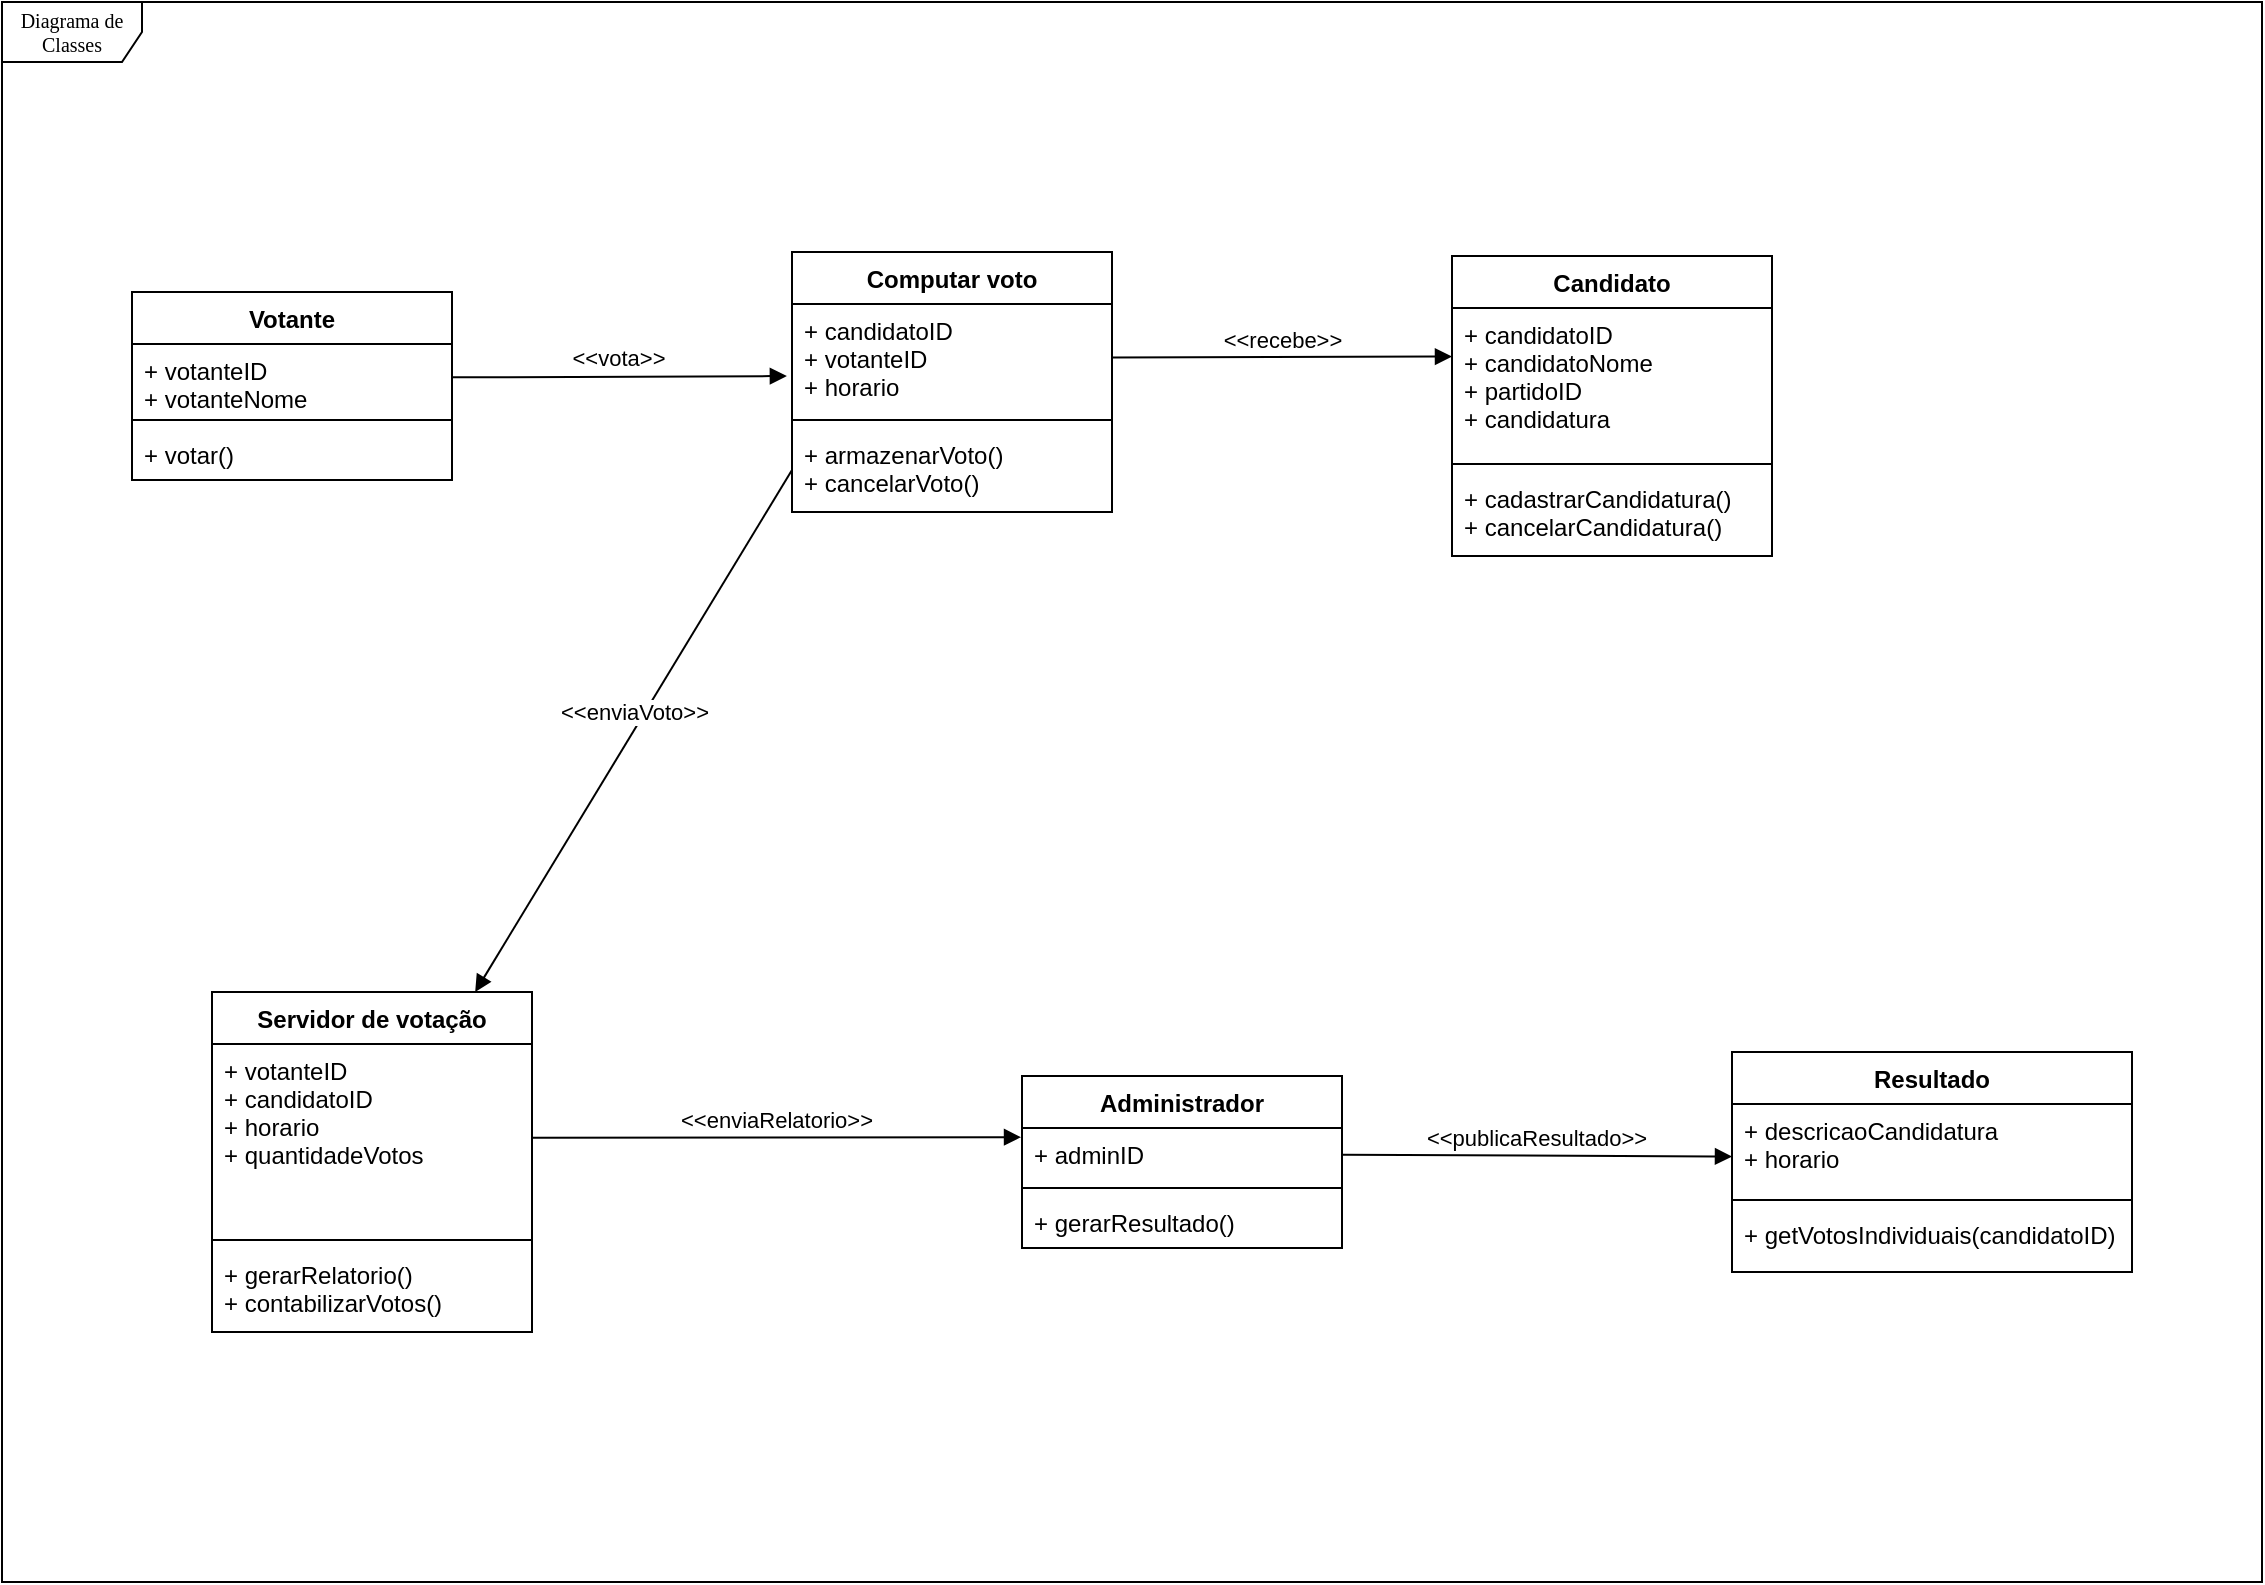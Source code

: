 <mxfile version="20.8.10" type="github" pages="2">
  <diagram name="Page-1" id="c4acf3e9-155e-7222-9cf6-157b1a14988f">
    <mxGraphModel dx="880" dy="452" grid="1" gridSize="10" guides="1" tooltips="1" connect="1" arrows="1" fold="1" page="1" pageScale="1" pageWidth="1169" pageHeight="827" background="none" math="0" shadow="0">
      <root>
        <mxCell id="0" />
        <mxCell id="1" parent="0" />
        <mxCell id="17acba5748e5396b-1" value="Diagrama de Classes" style="shape=umlFrame;whiteSpace=wrap;html=1;rounded=0;shadow=0;comic=0;labelBackgroundColor=none;strokeWidth=1;fontFamily=Verdana;fontSize=10;align=center;width=70;height=30;movable=0;resizable=0;rotatable=0;deletable=0;editable=0;connectable=0;" parent="1" vertex="1">
          <mxGeometry x="20" y="20" width="1130" height="790" as="geometry" />
        </mxCell>
        <mxCell id="iLCpfOJqAA2y2_xsdun_-1" value="Votante" style="swimlane;fontStyle=1;align=center;verticalAlign=top;childLayout=stackLayout;horizontal=1;startSize=26;horizontalStack=0;resizeParent=1;resizeParentMax=0;resizeLast=0;collapsible=1;marginBottom=0;" parent="1" vertex="1">
          <mxGeometry x="85" y="165" width="160" height="94" as="geometry" />
        </mxCell>
        <mxCell id="iLCpfOJqAA2y2_xsdun_-2" value="+ votanteID&#xa;+ votanteNome" style="text;strokeColor=none;fillColor=none;align=left;verticalAlign=top;spacingLeft=4;spacingRight=4;overflow=hidden;rotatable=0;points=[[0,0.5],[1,0.5]];portConstraint=eastwest;" parent="iLCpfOJqAA2y2_xsdun_-1" vertex="1">
          <mxGeometry y="26" width="160" height="34" as="geometry" />
        </mxCell>
        <mxCell id="iLCpfOJqAA2y2_xsdun_-3" value="" style="line;strokeWidth=1;fillColor=none;align=left;verticalAlign=middle;spacingTop=-1;spacingLeft=3;spacingRight=3;rotatable=0;labelPosition=right;points=[];portConstraint=eastwest;strokeColor=inherit;" parent="iLCpfOJqAA2y2_xsdun_-1" vertex="1">
          <mxGeometry y="60" width="160" height="8" as="geometry" />
        </mxCell>
        <mxCell id="iLCpfOJqAA2y2_xsdun_-4" value="+ votar()" style="text;strokeColor=none;fillColor=none;align=left;verticalAlign=top;spacingLeft=4;spacingRight=4;overflow=hidden;rotatable=0;points=[[0,0.5],[1,0.5]];portConstraint=eastwest;" parent="iLCpfOJqAA2y2_xsdun_-1" vertex="1">
          <mxGeometry y="68" width="160" height="26" as="geometry" />
        </mxCell>
        <mxCell id="iLCpfOJqAA2y2_xsdun_-9" value="Computar voto" style="swimlane;fontStyle=1;align=center;verticalAlign=top;childLayout=stackLayout;horizontal=1;startSize=26;horizontalStack=0;resizeParent=1;resizeParentMax=0;resizeLast=0;collapsible=1;marginBottom=0;" parent="1" vertex="1">
          <mxGeometry x="415" y="145" width="160" height="130" as="geometry" />
        </mxCell>
        <mxCell id="iLCpfOJqAA2y2_xsdun_-10" value="+ candidatoID&#xa;+ votanteID&#xa;+ horario" style="text;strokeColor=none;fillColor=none;align=left;verticalAlign=top;spacingLeft=4;spacingRight=4;overflow=hidden;rotatable=0;points=[[0,0.5],[1,0.5]];portConstraint=eastwest;" parent="iLCpfOJqAA2y2_xsdun_-9" vertex="1">
          <mxGeometry y="26" width="160" height="54" as="geometry" />
        </mxCell>
        <mxCell id="iLCpfOJqAA2y2_xsdun_-11" value="" style="line;strokeWidth=1;fillColor=none;align=left;verticalAlign=middle;spacingTop=-1;spacingLeft=3;spacingRight=3;rotatable=0;labelPosition=right;points=[];portConstraint=eastwest;strokeColor=inherit;" parent="iLCpfOJqAA2y2_xsdun_-9" vertex="1">
          <mxGeometry y="80" width="160" height="8" as="geometry" />
        </mxCell>
        <mxCell id="iLCpfOJqAA2y2_xsdun_-12" value="+ armazenarVoto()&#xa;+ cancelarVoto()" style="text;strokeColor=none;fillColor=none;align=left;verticalAlign=top;spacingLeft=4;spacingRight=4;overflow=hidden;rotatable=0;points=[[0,0.5],[1,0.5]];portConstraint=eastwest;" parent="iLCpfOJqAA2y2_xsdun_-9" vertex="1">
          <mxGeometry y="88" width="160" height="42" as="geometry" />
        </mxCell>
        <mxCell id="iLCpfOJqAA2y2_xsdun_-13" value="Candidato" style="swimlane;fontStyle=1;align=center;verticalAlign=top;childLayout=stackLayout;horizontal=1;startSize=26;horizontalStack=0;resizeParent=1;resizeParentMax=0;resizeLast=0;collapsible=1;marginBottom=0;" parent="1" vertex="1">
          <mxGeometry x="745" y="147" width="160" height="150" as="geometry" />
        </mxCell>
        <mxCell id="iLCpfOJqAA2y2_xsdun_-14" value="+ candidatoID&#xa;+ candidatoNome&#xa;+ partidoID&#xa;+ candidatura" style="text;strokeColor=none;fillColor=none;align=left;verticalAlign=top;spacingLeft=4;spacingRight=4;overflow=hidden;rotatable=0;points=[[0,0.5],[1,0.5]];portConstraint=eastwest;" parent="iLCpfOJqAA2y2_xsdun_-13" vertex="1">
          <mxGeometry y="26" width="160" height="74" as="geometry" />
        </mxCell>
        <mxCell id="iLCpfOJqAA2y2_xsdun_-15" value="" style="line;strokeWidth=1;fillColor=none;align=left;verticalAlign=middle;spacingTop=-1;spacingLeft=3;spacingRight=3;rotatable=0;labelPosition=right;points=[];portConstraint=eastwest;strokeColor=inherit;" parent="iLCpfOJqAA2y2_xsdun_-13" vertex="1">
          <mxGeometry y="100" width="160" height="8" as="geometry" />
        </mxCell>
        <mxCell id="iLCpfOJqAA2y2_xsdun_-16" value="+ cadastrarCandidatura()&#xa;+ cancelarCandidatura()" style="text;strokeColor=none;fillColor=none;align=left;verticalAlign=top;spacingLeft=4;spacingRight=4;overflow=hidden;rotatable=0;points=[[0,0.5],[1,0.5]];portConstraint=eastwest;" parent="iLCpfOJqAA2y2_xsdun_-13" vertex="1">
          <mxGeometry y="108" width="160" height="42" as="geometry" />
        </mxCell>
        <mxCell id="iLCpfOJqAA2y2_xsdun_-17" value="Servidor de votação" style="swimlane;fontStyle=1;align=center;verticalAlign=top;childLayout=stackLayout;horizontal=1;startSize=26;horizontalStack=0;resizeParent=1;resizeParentMax=0;resizeLast=0;collapsible=1;marginBottom=0;" parent="1" vertex="1">
          <mxGeometry x="125" y="515" width="160" height="170" as="geometry" />
        </mxCell>
        <mxCell id="iLCpfOJqAA2y2_xsdun_-18" value="+ votanteID&#xa;+ candidatoID&#xa;+ horario&#xa;+ quantidadeVotos" style="text;strokeColor=none;fillColor=none;align=left;verticalAlign=top;spacingLeft=4;spacingRight=4;overflow=hidden;rotatable=0;points=[[0,0.5],[1,0.5]];portConstraint=eastwest;" parent="iLCpfOJqAA2y2_xsdun_-17" vertex="1">
          <mxGeometry y="26" width="160" height="94" as="geometry" />
        </mxCell>
        <mxCell id="iLCpfOJqAA2y2_xsdun_-19" value="" style="line;strokeWidth=1;fillColor=none;align=left;verticalAlign=middle;spacingTop=-1;spacingLeft=3;spacingRight=3;rotatable=0;labelPosition=right;points=[];portConstraint=eastwest;strokeColor=inherit;" parent="iLCpfOJqAA2y2_xsdun_-17" vertex="1">
          <mxGeometry y="120" width="160" height="8" as="geometry" />
        </mxCell>
        <mxCell id="iLCpfOJqAA2y2_xsdun_-20" value="+ gerarRelatorio()&#xa;+ contabilizarVotos()" style="text;strokeColor=none;fillColor=none;align=left;verticalAlign=top;spacingLeft=4;spacingRight=4;overflow=hidden;rotatable=0;points=[[0,0.5],[1,0.5]];portConstraint=eastwest;" parent="iLCpfOJqAA2y2_xsdun_-17" vertex="1">
          <mxGeometry y="128" width="160" height="42" as="geometry" />
        </mxCell>
        <mxCell id="iLCpfOJqAA2y2_xsdun_-21" value="Resultado" style="swimlane;fontStyle=1;align=center;verticalAlign=top;childLayout=stackLayout;horizontal=1;startSize=26;horizontalStack=0;resizeParent=1;resizeParentMax=0;resizeLast=0;collapsible=1;marginBottom=0;" parent="1" vertex="1">
          <mxGeometry x="885" y="545" width="200" height="110" as="geometry" />
        </mxCell>
        <mxCell id="iLCpfOJqAA2y2_xsdun_-22" value="+ descricaoCandidatura&#xa;+ horario" style="text;strokeColor=none;fillColor=none;align=left;verticalAlign=top;spacingLeft=4;spacingRight=4;overflow=hidden;rotatable=0;points=[[0,0.5],[1,0.5]];portConstraint=eastwest;" parent="iLCpfOJqAA2y2_xsdun_-21" vertex="1">
          <mxGeometry y="26" width="200" height="44" as="geometry" />
        </mxCell>
        <mxCell id="iLCpfOJqAA2y2_xsdun_-23" value="" style="line;strokeWidth=1;fillColor=none;align=left;verticalAlign=middle;spacingTop=-1;spacingLeft=3;spacingRight=3;rotatable=0;labelPosition=right;points=[];portConstraint=eastwest;strokeColor=inherit;" parent="iLCpfOJqAA2y2_xsdun_-21" vertex="1">
          <mxGeometry y="70" width="200" height="8" as="geometry" />
        </mxCell>
        <mxCell id="iLCpfOJqAA2y2_xsdun_-24" value="+ getVotosIndividuais(candidatoID)" style="text;strokeColor=none;fillColor=none;align=left;verticalAlign=top;spacingLeft=4;spacingRight=4;overflow=hidden;rotatable=0;points=[[0,0.5],[1,0.5]];portConstraint=eastwest;" parent="iLCpfOJqAA2y2_xsdun_-21" vertex="1">
          <mxGeometry y="78" width="200" height="32" as="geometry" />
        </mxCell>
        <mxCell id="iLCpfOJqAA2y2_xsdun_-25" value="Administrador" style="swimlane;fontStyle=1;align=center;verticalAlign=top;childLayout=stackLayout;horizontal=1;startSize=26;horizontalStack=0;resizeParent=1;resizeParentMax=0;resizeLast=0;collapsible=1;marginBottom=0;" parent="1" vertex="1">
          <mxGeometry x="530" y="557" width="160" height="86" as="geometry" />
        </mxCell>
        <mxCell id="iLCpfOJqAA2y2_xsdun_-26" value="+ adminID" style="text;strokeColor=none;fillColor=none;align=left;verticalAlign=top;spacingLeft=4;spacingRight=4;overflow=hidden;rotatable=0;points=[[0,0.5],[1,0.5]];portConstraint=eastwest;" parent="iLCpfOJqAA2y2_xsdun_-25" vertex="1">
          <mxGeometry y="26" width="160" height="26" as="geometry" />
        </mxCell>
        <mxCell id="iLCpfOJqAA2y2_xsdun_-27" value="" style="line;strokeWidth=1;fillColor=none;align=left;verticalAlign=middle;spacingTop=-1;spacingLeft=3;spacingRight=3;rotatable=0;labelPosition=right;points=[];portConstraint=eastwest;strokeColor=inherit;" parent="iLCpfOJqAA2y2_xsdun_-25" vertex="1">
          <mxGeometry y="52" width="160" height="8" as="geometry" />
        </mxCell>
        <mxCell id="iLCpfOJqAA2y2_xsdun_-28" value="+ gerarResultado()" style="text;strokeColor=none;fillColor=none;align=left;verticalAlign=top;spacingLeft=4;spacingRight=4;overflow=hidden;rotatable=0;points=[[0,0.5],[1,0.5]];portConstraint=eastwest;" parent="iLCpfOJqAA2y2_xsdun_-25" vertex="1">
          <mxGeometry y="60" width="160" height="26" as="geometry" />
        </mxCell>
        <mxCell id="iLCpfOJqAA2y2_xsdun_-37" value="&amp;lt;&amp;lt;enviaRelatorio&amp;gt;&amp;gt;" style="html=1;verticalAlign=bottom;endArrow=block;rounded=0;comic=0;entryX=-0.003;entryY=0.176;entryDx=0;entryDy=0;entryPerimeter=0;" parent="1" source="iLCpfOJqAA2y2_xsdun_-18" target="iLCpfOJqAA2y2_xsdun_-26" edge="1">
          <mxGeometry width="80" relative="1" as="geometry">
            <mxPoint x="285" y="595" as="sourcePoint" />
            <mxPoint x="365" y="595" as="targetPoint" />
          </mxGeometry>
        </mxCell>
        <mxCell id="iLCpfOJqAA2y2_xsdun_-38" value="&amp;lt;&amp;lt;publicaResultado&amp;gt;&amp;gt;" style="html=1;verticalAlign=bottom;endArrow=block;rounded=0;comic=0;entryX=0;entryY=0.597;entryDx=0;entryDy=0;entryPerimeter=0;" parent="1" source="iLCpfOJqAA2y2_xsdun_-26" target="iLCpfOJqAA2y2_xsdun_-22" edge="1">
          <mxGeometry width="80" relative="1" as="geometry">
            <mxPoint x="295" y="605" as="sourcePoint" />
            <mxPoint x="885" y="596" as="targetPoint" />
          </mxGeometry>
        </mxCell>
        <mxCell id="iLCpfOJqAA2y2_xsdun_-40" value="&amp;lt;&amp;lt;enviaVoto&amp;gt;&amp;gt;" style="html=1;verticalAlign=bottom;endArrow=block;rounded=0;comic=0;exitX=0;exitY=0.5;exitDx=0;exitDy=0;" parent="1" source="iLCpfOJqAA2y2_xsdun_-12" target="iLCpfOJqAA2y2_xsdun_-17" edge="1">
          <mxGeometry width="80" relative="1" as="geometry">
            <mxPoint x="545" y="405" as="sourcePoint" />
            <mxPoint x="625" y="405" as="targetPoint" />
          </mxGeometry>
        </mxCell>
        <mxCell id="iLCpfOJqAA2y2_xsdun_-41" value="&amp;lt;&amp;lt;vota&amp;gt;&amp;gt;" style="html=1;verticalAlign=bottom;endArrow=block;rounded=0;comic=0;entryX=-0.016;entryY=0.667;entryDx=0;entryDy=0;entryPerimeter=0;" parent="1" source="iLCpfOJqAA2y2_xsdun_-2" target="iLCpfOJqAA2y2_xsdun_-10" edge="1">
          <mxGeometry width="80" relative="1" as="geometry">
            <mxPoint x="245" y="215" as="sourcePoint" />
            <mxPoint x="415" y="215" as="targetPoint" />
          </mxGeometry>
        </mxCell>
        <mxCell id="iLCpfOJqAA2y2_xsdun_-43" value="&amp;lt;&amp;lt;recebe&amp;gt;&amp;gt;" style="html=1;verticalAlign=bottom;endArrow=block;rounded=0;comic=0;entryX=0;entryY=0.328;entryDx=0;entryDy=0;entryPerimeter=0;" parent="1" source="iLCpfOJqAA2y2_xsdun_-10" target="iLCpfOJqAA2y2_xsdun_-14" edge="1">
          <mxGeometry width="80" relative="1" as="geometry">
            <mxPoint x="575" y="215" as="sourcePoint" />
            <mxPoint x="655" y="215" as="targetPoint" />
          </mxGeometry>
        </mxCell>
      </root>
    </mxGraphModel>
  </diagram>
  <diagram name="Cópia do Page-1" id="8U8DCTTLDWEhU4VnJr0J">
    <mxGraphModel dx="880" dy="452" grid="1" gridSize="10" guides="1" tooltips="1" connect="1" arrows="1" fold="1" page="1" pageScale="1" pageWidth="1169" pageHeight="827" background="none" math="0" shadow="0">
      <root>
        <mxCell id="tv0HwxWExRK-eSQLYib5-0" />
        <mxCell id="tv0HwxWExRK-eSQLYib5-1" parent="tv0HwxWExRK-eSQLYib5-0" />
        <mxCell id="tv0HwxWExRK-eSQLYib5-2" value="Diagrama de Classes" style="shape=umlFrame;whiteSpace=wrap;html=1;rounded=0;shadow=0;comic=0;labelBackgroundColor=none;strokeWidth=1;fontFamily=Verdana;fontSize=10;align=center;width=70;height=30;movable=0;resizable=0;rotatable=0;deletable=0;editable=0;connectable=0;" vertex="1" parent="tv0HwxWExRK-eSQLYib5-1">
          <mxGeometry x="20" y="20" width="1130" height="790" as="geometry" />
        </mxCell>
        <mxCell id="tv0HwxWExRK-eSQLYib5-3" value="Votante" style="swimlane;fontStyle=1;align=center;verticalAlign=top;childLayout=stackLayout;horizontal=1;startSize=26;horizontalStack=0;resizeParent=1;resizeParentMax=0;resizeLast=0;collapsible=1;marginBottom=0;" vertex="1" parent="tv0HwxWExRK-eSQLYib5-1">
          <mxGeometry x="85" y="165" width="160" height="94" as="geometry" />
        </mxCell>
        <mxCell id="tv0HwxWExRK-eSQLYib5-4" value="- votanteID&#xa;+ votanteNome" style="text;strokeColor=none;fillColor=none;align=left;verticalAlign=top;spacingLeft=4;spacingRight=4;overflow=hidden;rotatable=0;points=[[0,0.5],[1,0.5]];portConstraint=eastwest;" vertex="1" parent="tv0HwxWExRK-eSQLYib5-3">
          <mxGeometry y="26" width="160" height="34" as="geometry" />
        </mxCell>
        <mxCell id="tv0HwxWExRK-eSQLYib5-5" value="" style="line;strokeWidth=1;fillColor=none;align=left;verticalAlign=middle;spacingTop=-1;spacingLeft=3;spacingRight=3;rotatable=0;labelPosition=right;points=[];portConstraint=eastwest;strokeColor=inherit;" vertex="1" parent="tv0HwxWExRK-eSQLYib5-3">
          <mxGeometry y="60" width="160" height="8" as="geometry" />
        </mxCell>
        <mxCell id="tv0HwxWExRK-eSQLYib5-6" value="- votar()" style="text;strokeColor=none;fillColor=none;align=left;verticalAlign=top;spacingLeft=4;spacingRight=4;overflow=hidden;rotatable=0;points=[[0,0.5],[1,0.5]];portConstraint=eastwest;" vertex="1" parent="tv0HwxWExRK-eSQLYib5-3">
          <mxGeometry y="68" width="160" height="26" as="geometry" />
        </mxCell>
        <mxCell id="tv0HwxWExRK-eSQLYib5-7" value="Computar voto" style="swimlane;fontStyle=1;align=center;verticalAlign=top;childLayout=stackLayout;horizontal=1;startSize=26;horizontalStack=0;resizeParent=1;resizeParentMax=0;resizeLast=0;collapsible=1;marginBottom=0;" vertex="1" parent="tv0HwxWExRK-eSQLYib5-1">
          <mxGeometry x="415" y="145" width="160" height="140" as="geometry" />
        </mxCell>
        <mxCell id="tv0HwxWExRK-eSQLYib5-8" value="- candidatoID&#xa;- votanteID&#xa;- horario" style="text;strokeColor=none;fillColor=none;align=left;verticalAlign=top;spacingLeft=4;spacingRight=4;overflow=hidden;rotatable=0;points=[[0,0.5],[1,0.5]];portConstraint=eastwest;" vertex="1" parent="tv0HwxWExRK-eSQLYib5-7">
          <mxGeometry y="26" width="160" height="54" as="geometry" />
        </mxCell>
        <mxCell id="tv0HwxWExRK-eSQLYib5-9" value="" style="line;strokeWidth=1;fillColor=none;align=left;verticalAlign=middle;spacingTop=-1;spacingLeft=3;spacingRight=3;rotatable=0;labelPosition=right;points=[];portConstraint=eastwest;strokeColor=inherit;" vertex="1" parent="tv0HwxWExRK-eSQLYib5-7">
          <mxGeometry y="80" width="160" height="8" as="geometry" />
        </mxCell>
        <mxCell id="tv0HwxWExRK-eSQLYib5-10" value="- armazenarVoto()&#xa;- cancelarVoto()&#xa;- emitirComprovante()&#xa;" style="text;strokeColor=none;fillColor=none;align=left;verticalAlign=top;spacingLeft=4;spacingRight=4;overflow=hidden;rotatable=0;points=[[0,0.5],[1,0.5]];portConstraint=eastwest;" vertex="1" parent="tv0HwxWExRK-eSQLYib5-7">
          <mxGeometry y="88" width="160" height="52" as="geometry" />
        </mxCell>
        <mxCell id="tv0HwxWExRK-eSQLYib5-11" value="Candidato" style="swimlane;fontStyle=1;align=center;verticalAlign=top;childLayout=stackLayout;horizontal=1;startSize=26;horizontalStack=0;resizeParent=1;resizeParentMax=0;resizeLast=0;collapsible=1;marginBottom=0;" vertex="1" parent="tv0HwxWExRK-eSQLYib5-1">
          <mxGeometry x="745" y="147" width="160" height="170" as="geometry" />
        </mxCell>
        <mxCell id="tv0HwxWExRK-eSQLYib5-12" value="- candidatoID&#xa;+ candidatoNumero&#xa;+ candidatoNome&#xa;- partidoID&#xa;+ partidoSigla&#xa;+ candidatura" style="text;strokeColor=none;fillColor=none;align=left;verticalAlign=top;spacingLeft=4;spacingRight=4;overflow=hidden;rotatable=0;points=[[0,0.5],[1,0.5]];portConstraint=eastwest;" vertex="1" parent="tv0HwxWExRK-eSQLYib5-11">
          <mxGeometry y="26" width="160" height="94" as="geometry" />
        </mxCell>
        <mxCell id="tv0HwxWExRK-eSQLYib5-13" value="" style="line;strokeWidth=1;fillColor=none;align=left;verticalAlign=middle;spacingTop=-1;spacingLeft=3;spacingRight=3;rotatable=0;labelPosition=right;points=[];portConstraint=eastwest;strokeColor=inherit;" vertex="1" parent="tv0HwxWExRK-eSQLYib5-11">
          <mxGeometry y="120" width="160" height="8" as="geometry" />
        </mxCell>
        <mxCell id="tv0HwxWExRK-eSQLYib5-14" value="- cadastrarCandidatura()&#xa;- cancelarCandidatura()" style="text;strokeColor=none;fillColor=none;align=left;verticalAlign=top;spacingLeft=4;spacingRight=4;overflow=hidden;rotatable=0;points=[[0,0.5],[1,0.5]];portConstraint=eastwest;" vertex="1" parent="tv0HwxWExRK-eSQLYib5-11">
          <mxGeometry y="128" width="160" height="42" as="geometry" />
        </mxCell>
        <mxCell id="tv0HwxWExRK-eSQLYib5-15" value="Servidor de votação" style="swimlane;fontStyle=1;align=center;verticalAlign=top;childLayout=stackLayout;horizontal=1;startSize=26;horizontalStack=0;resizeParent=1;resizeParentMax=0;resizeLast=0;collapsible=1;marginBottom=0;" vertex="1" parent="tv0HwxWExRK-eSQLYib5-1">
          <mxGeometry x="125" y="515" width="160" height="170" as="geometry" />
        </mxCell>
        <mxCell id="tv0HwxWExRK-eSQLYib5-16" value="- votanteID&#xa;- candidatoID&#xa;- horario&#xa;- quantidadeVotos" style="text;strokeColor=none;fillColor=none;align=left;verticalAlign=top;spacingLeft=4;spacingRight=4;overflow=hidden;rotatable=0;points=[[0,0.5],[1,0.5]];portConstraint=eastwest;" vertex="1" parent="tv0HwxWExRK-eSQLYib5-15">
          <mxGeometry y="26" width="160" height="94" as="geometry" />
        </mxCell>
        <mxCell id="tv0HwxWExRK-eSQLYib5-17" value="" style="line;strokeWidth=1;fillColor=none;align=left;verticalAlign=middle;spacingTop=-1;spacingLeft=3;spacingRight=3;rotatable=0;labelPosition=right;points=[];portConstraint=eastwest;strokeColor=inherit;" vertex="1" parent="tv0HwxWExRK-eSQLYib5-15">
          <mxGeometry y="120" width="160" height="8" as="geometry" />
        </mxCell>
        <mxCell id="tv0HwxWExRK-eSQLYib5-18" value="- gerarRelatorio()&#xa;- contabilizarVotos()" style="text;strokeColor=none;fillColor=none;align=left;verticalAlign=top;spacingLeft=4;spacingRight=4;overflow=hidden;rotatable=0;points=[[0,0.5],[1,0.5]];portConstraint=eastwest;" vertex="1" parent="tv0HwxWExRK-eSQLYib5-15">
          <mxGeometry y="128" width="160" height="42" as="geometry" />
        </mxCell>
        <mxCell id="tv0HwxWExRK-eSQLYib5-19" value="Resultado" style="swimlane;fontStyle=1;align=center;verticalAlign=top;childLayout=stackLayout;horizontal=1;startSize=26;horizontalStack=0;resizeParent=1;resizeParentMax=0;resizeLast=0;collapsible=1;marginBottom=0;" vertex="1" parent="tv0HwxWExRK-eSQLYib5-1">
          <mxGeometry x="885" y="545" width="200" height="110" as="geometry" />
        </mxCell>
        <mxCell id="tv0HwxWExRK-eSQLYib5-20" value="+ descricaoCandidatura&#xa;+ horario&#xa;" style="text;strokeColor=none;fillColor=none;align=left;verticalAlign=top;spacingLeft=4;spacingRight=4;overflow=hidden;rotatable=0;points=[[0,0.5],[1,0.5]];portConstraint=eastwest;" vertex="1" parent="tv0HwxWExRK-eSQLYib5-19">
          <mxGeometry y="26" width="200" height="44" as="geometry" />
        </mxCell>
        <mxCell id="tv0HwxWExRK-eSQLYib5-21" value="" style="line;strokeWidth=1;fillColor=none;align=left;verticalAlign=middle;spacingTop=-1;spacingLeft=3;spacingRight=3;rotatable=0;labelPosition=right;points=[];portConstraint=eastwest;strokeColor=inherit;" vertex="1" parent="tv0HwxWExRK-eSQLYib5-19">
          <mxGeometry y="70" width="200" height="8" as="geometry" />
        </mxCell>
        <mxCell id="tv0HwxWExRK-eSQLYib5-22" value="+ getVotosIndividuais(candidatoID)" style="text;strokeColor=none;fillColor=none;align=left;verticalAlign=top;spacingLeft=4;spacingRight=4;overflow=hidden;rotatable=0;points=[[0,0.5],[1,0.5]];portConstraint=eastwest;" vertex="1" parent="tv0HwxWExRK-eSQLYib5-19">
          <mxGeometry y="78" width="200" height="32" as="geometry" />
        </mxCell>
        <mxCell id="tv0HwxWExRK-eSQLYib5-23" value="Administrador" style="swimlane;fontStyle=1;align=center;verticalAlign=top;childLayout=stackLayout;horizontal=1;startSize=26;horizontalStack=0;resizeParent=1;resizeParentMax=0;resizeLast=0;collapsible=1;marginBottom=0;" vertex="1" parent="tv0HwxWExRK-eSQLYib5-1">
          <mxGeometry x="530" y="557" width="160" height="86" as="geometry" />
        </mxCell>
        <mxCell id="tv0HwxWExRK-eSQLYib5-24" value="- adminID" style="text;strokeColor=none;fillColor=none;align=left;verticalAlign=top;spacingLeft=4;spacingRight=4;overflow=hidden;rotatable=0;points=[[0,0.5],[1,0.5]];portConstraint=eastwest;" vertex="1" parent="tv0HwxWExRK-eSQLYib5-23">
          <mxGeometry y="26" width="160" height="26" as="geometry" />
        </mxCell>
        <mxCell id="tv0HwxWExRK-eSQLYib5-25" value="" style="line;strokeWidth=1;fillColor=none;align=left;verticalAlign=middle;spacingTop=-1;spacingLeft=3;spacingRight=3;rotatable=0;labelPosition=right;points=[];portConstraint=eastwest;strokeColor=inherit;" vertex="1" parent="tv0HwxWExRK-eSQLYib5-23">
          <mxGeometry y="52" width="160" height="8" as="geometry" />
        </mxCell>
        <mxCell id="tv0HwxWExRK-eSQLYib5-26" value="- gerarResultado()" style="text;strokeColor=none;fillColor=none;align=left;verticalAlign=top;spacingLeft=4;spacingRight=4;overflow=hidden;rotatable=0;points=[[0,0.5],[1,0.5]];portConstraint=eastwest;" vertex="1" parent="tv0HwxWExRK-eSQLYib5-23">
          <mxGeometry y="60" width="160" height="26" as="geometry" />
        </mxCell>
        <mxCell id="tv0HwxWExRK-eSQLYib5-27" value="&amp;lt;&amp;lt;enviaRelatorio&amp;gt;&amp;gt;" style="html=1;verticalAlign=bottom;endArrow=block;rounded=0;comic=0;entryX=-0.003;entryY=0.176;entryDx=0;entryDy=0;entryPerimeter=0;" edge="1" parent="tv0HwxWExRK-eSQLYib5-1" source="tv0HwxWExRK-eSQLYib5-16" target="tv0HwxWExRK-eSQLYib5-24">
          <mxGeometry width="80" relative="1" as="geometry">
            <mxPoint x="285" y="595" as="sourcePoint" />
            <mxPoint x="365" y="595" as="targetPoint" />
          </mxGeometry>
        </mxCell>
        <mxCell id="tv0HwxWExRK-eSQLYib5-28" value="&amp;lt;&amp;lt;publicaResultado&amp;gt;&amp;gt;" style="html=1;verticalAlign=bottom;endArrow=block;rounded=0;comic=0;entryX=0;entryY=0.597;entryDx=0;entryDy=0;entryPerimeter=0;" edge="1" parent="tv0HwxWExRK-eSQLYib5-1" source="tv0HwxWExRK-eSQLYib5-24" target="tv0HwxWExRK-eSQLYib5-20">
          <mxGeometry width="80" relative="1" as="geometry">
            <mxPoint x="295" y="605" as="sourcePoint" />
            <mxPoint x="885" y="596" as="targetPoint" />
          </mxGeometry>
        </mxCell>
        <mxCell id="tv0HwxWExRK-eSQLYib5-29" value="&amp;lt;&amp;lt;enviaVoto&amp;gt;&amp;gt;" style="html=1;verticalAlign=bottom;endArrow=block;rounded=0;comic=0;exitX=0;exitY=0.5;exitDx=0;exitDy=0;" edge="1" parent="tv0HwxWExRK-eSQLYib5-1" source="tv0HwxWExRK-eSQLYib5-10" target="tv0HwxWExRK-eSQLYib5-15">
          <mxGeometry width="80" relative="1" as="geometry">
            <mxPoint x="545" y="405" as="sourcePoint" />
            <mxPoint x="625" y="405" as="targetPoint" />
          </mxGeometry>
        </mxCell>
        <mxCell id="tv0HwxWExRK-eSQLYib5-30" value="&amp;lt;&amp;lt;vota&amp;gt;&amp;gt;" style="html=1;verticalAlign=bottom;endArrow=block;rounded=0;comic=0;entryX=-0.016;entryY=0.667;entryDx=0;entryDy=0;entryPerimeter=0;" edge="1" parent="tv0HwxWExRK-eSQLYib5-1" source="tv0HwxWExRK-eSQLYib5-4" target="tv0HwxWExRK-eSQLYib5-8">
          <mxGeometry width="80" relative="1" as="geometry">
            <mxPoint x="245" y="215" as="sourcePoint" />
            <mxPoint x="415" y="215" as="targetPoint" />
          </mxGeometry>
        </mxCell>
        <mxCell id="tv0HwxWExRK-eSQLYib5-31" value="&amp;lt;&amp;lt;recebe&amp;gt;&amp;gt;" style="html=1;verticalAlign=bottom;endArrow=block;rounded=0;comic=0;entryX=0;entryY=0.328;entryDx=0;entryDy=0;entryPerimeter=0;" edge="1" parent="tv0HwxWExRK-eSQLYib5-1" source="tv0HwxWExRK-eSQLYib5-8" target="tv0HwxWExRK-eSQLYib5-12">
          <mxGeometry width="80" relative="1" as="geometry">
            <mxPoint x="575" y="215" as="sourcePoint" />
            <mxPoint x="655" y="215" as="targetPoint" />
          </mxGeometry>
        </mxCell>
        <mxCell id="TkOd36lVcWJzYkh7jALO-0" value="&amp;lt;&amp;lt;EnviaVotosIndividuais&amp;gt;&amp;gt;" style="html=1;verticalAlign=bottom;endArrow=block;rounded=0;comic=0;entryX=0.55;entryY=1;entryDx=0;entryDy=0;entryPerimeter=0;" edge="1" parent="tv0HwxWExRK-eSQLYib5-1" source="tv0HwxWExRK-eSQLYib5-19" target="tv0HwxWExRK-eSQLYib5-14">
          <mxGeometry x="0.002" width="80" relative="1" as="geometry">
            <mxPoint x="980" y="540" as="sourcePoint" />
            <mxPoint x="900" y="370" as="targetPoint" />
            <mxPoint as="offset" />
          </mxGeometry>
        </mxCell>
      </root>
    </mxGraphModel>
  </diagram>
</mxfile>
